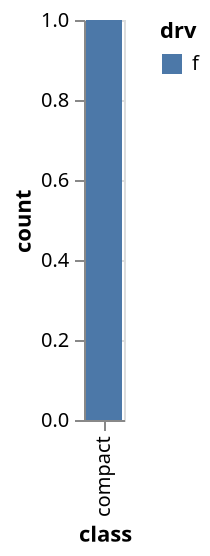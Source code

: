 {
  "$schema": "https://vega.github.io/schema/vega-lite/v4.json",
  "datasets": {
    "data-00": [
      {
        "manufacturer": "audi",
        "model": "a4",
        "displ": 1.8,
        "year": 1999,
        "cyl": 4,
        "trans": "auto(l5)",
        "drv": "f",
        "cty": 18,
        "hwy": 29,
        "fl": "p",
        "class": "compact"
      }
    ]
  },
  "layer": [
    {
      "data": {
        "name": "data-00"
      },
      "mark": {
        "type": "bar"
      },
      "encoding": {
        "x": {
          "field": "class",
          "type": "nominal",
          "title": "class"
        },
        "y": {
          "aggregate": "count",
          "stack": "zero",
          "type": "quantitative",
          "title": "count"
        },
        "fill": {
          "field": "drv",
          "type": "nominal",
          "title": "drv"
        }
      }
    }
  ]
}